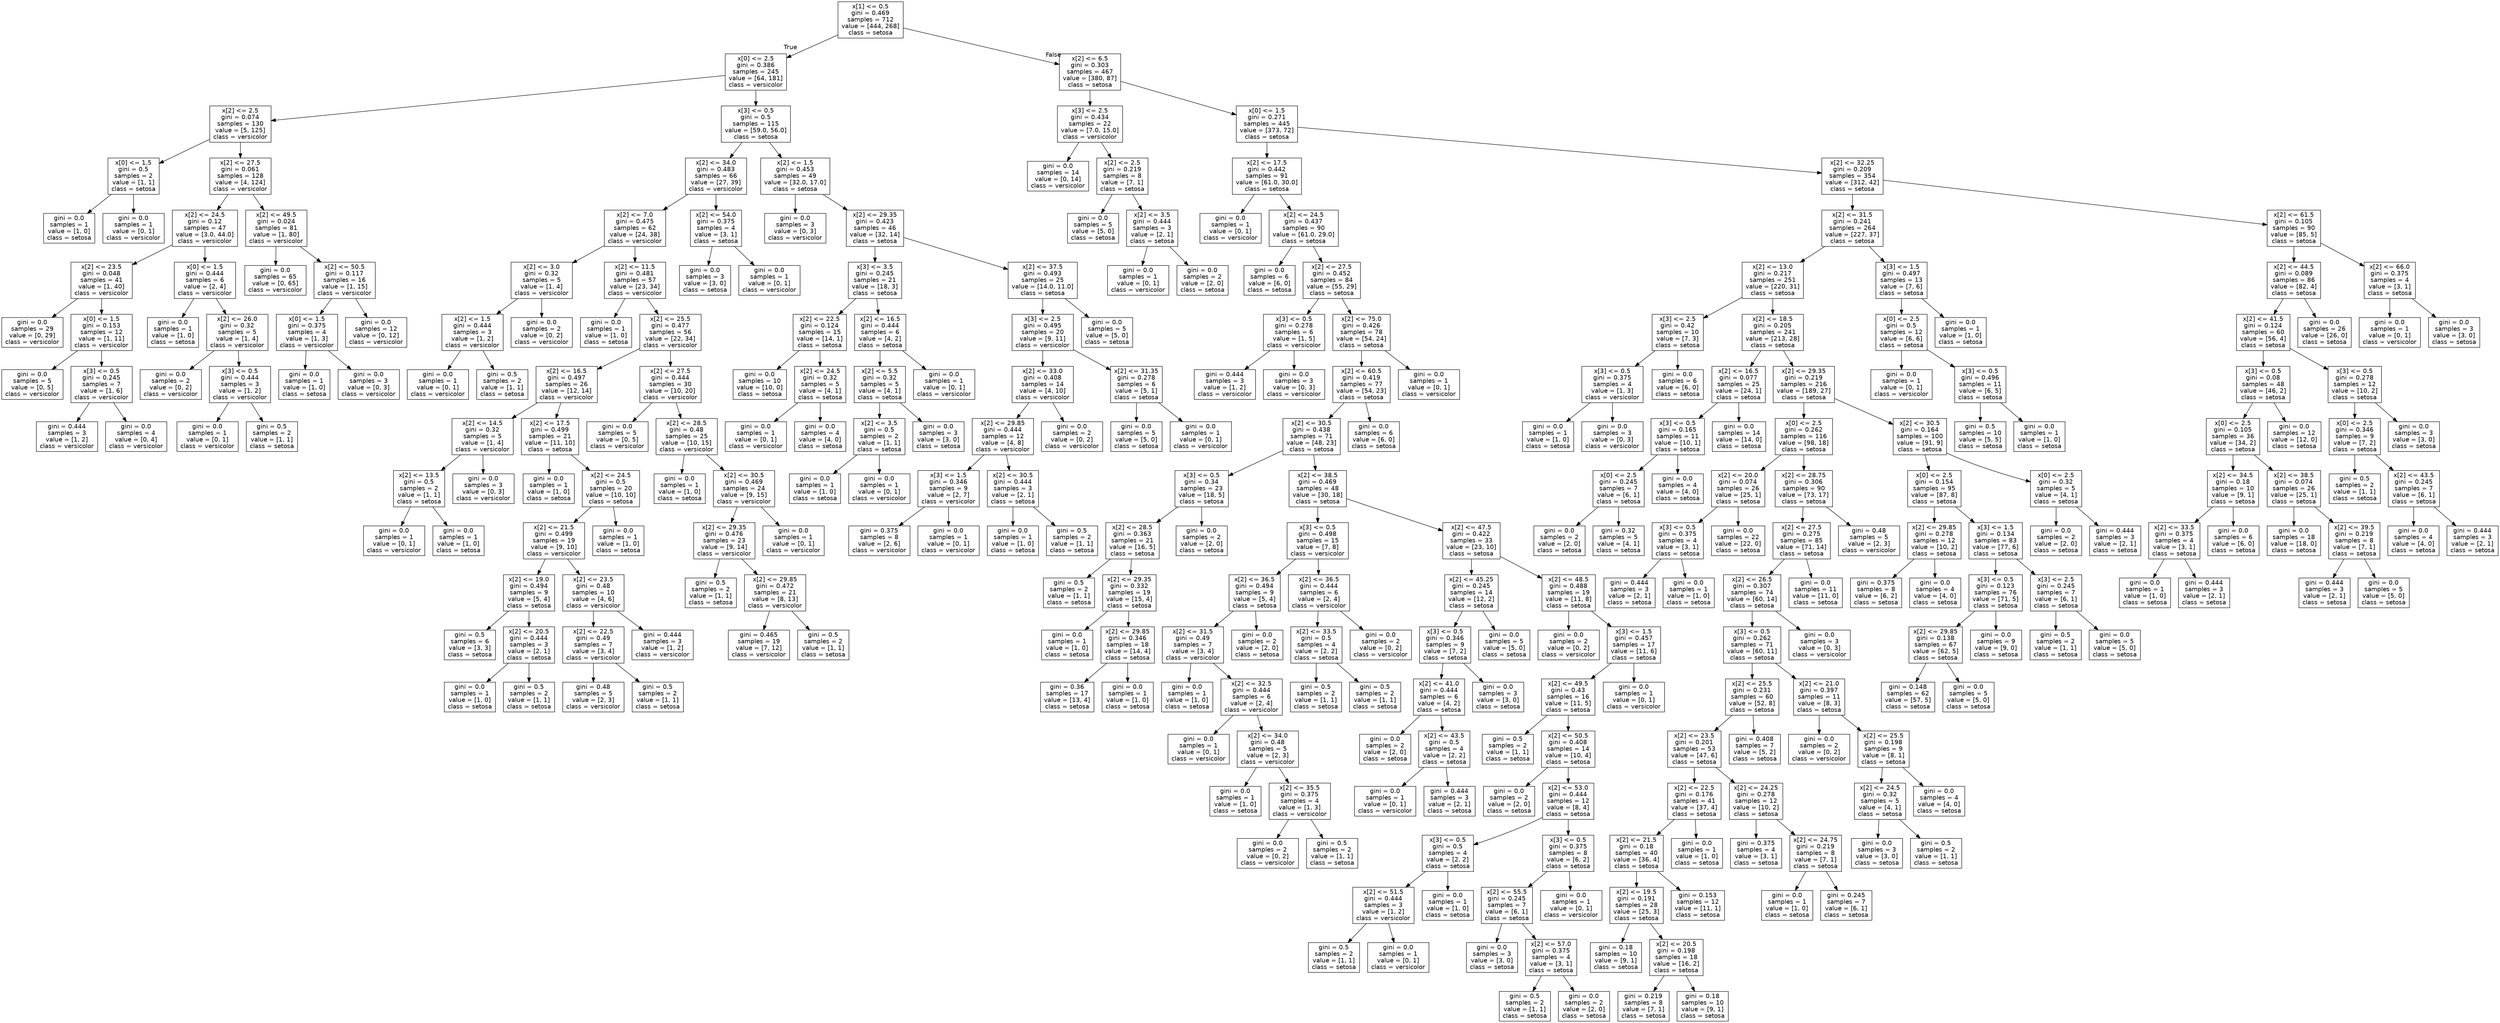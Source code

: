 digraph Tree {
node [shape=box, fontname="helvetica"] ;
edge [fontname="helvetica"] ;
0 [label="x[1] <= 0.5\ngini = 0.469\nsamples = 712\nvalue = [444, 268]\nclass = setosa"] ;
1 [label="x[0] <= 2.5\ngini = 0.386\nsamples = 245\nvalue = [64, 181]\nclass = versicolor"] ;
0 -> 1 [labeldistance=2.5, labelangle=45, headlabel="True"] ;
2 [label="x[2] <= 2.5\ngini = 0.074\nsamples = 130\nvalue = [5, 125]\nclass = versicolor"] ;
1 -> 2 ;
3 [label="x[0] <= 1.5\ngini = 0.5\nsamples = 2\nvalue = [1, 1]\nclass = setosa"] ;
2 -> 3 ;
4 [label="gini = 0.0\nsamples = 1\nvalue = [1, 0]\nclass = setosa"] ;
3 -> 4 ;
5 [label="gini = 0.0\nsamples = 1\nvalue = [0, 1]\nclass = versicolor"] ;
3 -> 5 ;
6 [label="x[2] <= 27.5\ngini = 0.061\nsamples = 128\nvalue = [4, 124]\nclass = versicolor"] ;
2 -> 6 ;
7 [label="x[2] <= 24.5\ngini = 0.12\nsamples = 47\nvalue = [3.0, 44.0]\nclass = versicolor"] ;
6 -> 7 ;
8 [label="x[2] <= 23.5\ngini = 0.048\nsamples = 41\nvalue = [1, 40]\nclass = versicolor"] ;
7 -> 8 ;
9 [label="gini = 0.0\nsamples = 29\nvalue = [0, 29]\nclass = versicolor"] ;
8 -> 9 ;
10 [label="x[0] <= 1.5\ngini = 0.153\nsamples = 12\nvalue = [1, 11]\nclass = versicolor"] ;
8 -> 10 ;
11 [label="gini = 0.0\nsamples = 5\nvalue = [0, 5]\nclass = versicolor"] ;
10 -> 11 ;
12 [label="x[3] <= 0.5\ngini = 0.245\nsamples = 7\nvalue = [1, 6]\nclass = versicolor"] ;
10 -> 12 ;
13 [label="gini = 0.444\nsamples = 3\nvalue = [1, 2]\nclass = versicolor"] ;
12 -> 13 ;
14 [label="gini = 0.0\nsamples = 4\nvalue = [0, 4]\nclass = versicolor"] ;
12 -> 14 ;
15 [label="x[0] <= 1.5\ngini = 0.444\nsamples = 6\nvalue = [2, 4]\nclass = versicolor"] ;
7 -> 15 ;
16 [label="gini = 0.0\nsamples = 1\nvalue = [1, 0]\nclass = setosa"] ;
15 -> 16 ;
17 [label="x[2] <= 26.0\ngini = 0.32\nsamples = 5\nvalue = [1, 4]\nclass = versicolor"] ;
15 -> 17 ;
18 [label="gini = 0.0\nsamples = 2\nvalue = [0, 2]\nclass = versicolor"] ;
17 -> 18 ;
19 [label="x[3] <= 0.5\ngini = 0.444\nsamples = 3\nvalue = [1, 2]\nclass = versicolor"] ;
17 -> 19 ;
20 [label="gini = 0.0\nsamples = 1\nvalue = [0, 1]\nclass = versicolor"] ;
19 -> 20 ;
21 [label="gini = 0.5\nsamples = 2\nvalue = [1, 1]\nclass = setosa"] ;
19 -> 21 ;
22 [label="x[2] <= 49.5\ngini = 0.024\nsamples = 81\nvalue = [1, 80]\nclass = versicolor"] ;
6 -> 22 ;
23 [label="gini = 0.0\nsamples = 65\nvalue = [0, 65]\nclass = versicolor"] ;
22 -> 23 ;
24 [label="x[2] <= 50.5\ngini = 0.117\nsamples = 16\nvalue = [1, 15]\nclass = versicolor"] ;
22 -> 24 ;
25 [label="x[0] <= 1.5\ngini = 0.375\nsamples = 4\nvalue = [1, 3]\nclass = versicolor"] ;
24 -> 25 ;
26 [label="gini = 0.0\nsamples = 1\nvalue = [1, 0]\nclass = setosa"] ;
25 -> 26 ;
27 [label="gini = 0.0\nsamples = 3\nvalue = [0, 3]\nclass = versicolor"] ;
25 -> 27 ;
28 [label="gini = 0.0\nsamples = 12\nvalue = [0, 12]\nclass = versicolor"] ;
24 -> 28 ;
29 [label="x[3] <= 0.5\ngini = 0.5\nsamples = 115\nvalue = [59.0, 56.0]\nclass = setosa"] ;
1 -> 29 ;
30 [label="x[2] <= 34.0\ngini = 0.483\nsamples = 66\nvalue = [27, 39]\nclass = versicolor"] ;
29 -> 30 ;
31 [label="x[2] <= 7.0\ngini = 0.475\nsamples = 62\nvalue = [24, 38]\nclass = versicolor"] ;
30 -> 31 ;
32 [label="x[2] <= 3.0\ngini = 0.32\nsamples = 5\nvalue = [1, 4]\nclass = versicolor"] ;
31 -> 32 ;
33 [label="x[2] <= 1.5\ngini = 0.444\nsamples = 3\nvalue = [1, 2]\nclass = versicolor"] ;
32 -> 33 ;
34 [label="gini = 0.0\nsamples = 1\nvalue = [0, 1]\nclass = versicolor"] ;
33 -> 34 ;
35 [label="gini = 0.5\nsamples = 2\nvalue = [1, 1]\nclass = setosa"] ;
33 -> 35 ;
36 [label="gini = 0.0\nsamples = 2\nvalue = [0, 2]\nclass = versicolor"] ;
32 -> 36 ;
37 [label="x[2] <= 11.5\ngini = 0.481\nsamples = 57\nvalue = [23, 34]\nclass = versicolor"] ;
31 -> 37 ;
38 [label="gini = 0.0\nsamples = 1\nvalue = [1, 0]\nclass = setosa"] ;
37 -> 38 ;
39 [label="x[2] <= 25.5\ngini = 0.477\nsamples = 56\nvalue = [22, 34]\nclass = versicolor"] ;
37 -> 39 ;
40 [label="x[2] <= 16.5\ngini = 0.497\nsamples = 26\nvalue = [12, 14]\nclass = versicolor"] ;
39 -> 40 ;
41 [label="x[2] <= 14.5\ngini = 0.32\nsamples = 5\nvalue = [1, 4]\nclass = versicolor"] ;
40 -> 41 ;
42 [label="x[2] <= 13.5\ngini = 0.5\nsamples = 2\nvalue = [1, 1]\nclass = setosa"] ;
41 -> 42 ;
43 [label="gini = 0.0\nsamples = 1\nvalue = [0, 1]\nclass = versicolor"] ;
42 -> 43 ;
44 [label="gini = 0.0\nsamples = 1\nvalue = [1, 0]\nclass = setosa"] ;
42 -> 44 ;
45 [label="gini = 0.0\nsamples = 3\nvalue = [0, 3]\nclass = versicolor"] ;
41 -> 45 ;
46 [label="x[2] <= 17.5\ngini = 0.499\nsamples = 21\nvalue = [11, 10]\nclass = setosa"] ;
40 -> 46 ;
47 [label="gini = 0.0\nsamples = 1\nvalue = [1, 0]\nclass = setosa"] ;
46 -> 47 ;
48 [label="x[2] <= 24.5\ngini = 0.5\nsamples = 20\nvalue = [10, 10]\nclass = setosa"] ;
46 -> 48 ;
49 [label="x[2] <= 21.5\ngini = 0.499\nsamples = 19\nvalue = [9, 10]\nclass = versicolor"] ;
48 -> 49 ;
50 [label="x[2] <= 19.0\ngini = 0.494\nsamples = 9\nvalue = [5, 4]\nclass = setosa"] ;
49 -> 50 ;
51 [label="gini = 0.5\nsamples = 6\nvalue = [3, 3]\nclass = setosa"] ;
50 -> 51 ;
52 [label="x[2] <= 20.5\ngini = 0.444\nsamples = 3\nvalue = [2, 1]\nclass = setosa"] ;
50 -> 52 ;
53 [label="gini = 0.0\nsamples = 1\nvalue = [1, 0]\nclass = setosa"] ;
52 -> 53 ;
54 [label="gini = 0.5\nsamples = 2\nvalue = [1, 1]\nclass = setosa"] ;
52 -> 54 ;
55 [label="x[2] <= 23.5\ngini = 0.48\nsamples = 10\nvalue = [4, 6]\nclass = versicolor"] ;
49 -> 55 ;
56 [label="x[2] <= 22.5\ngini = 0.49\nsamples = 7\nvalue = [3, 4]\nclass = versicolor"] ;
55 -> 56 ;
57 [label="gini = 0.48\nsamples = 5\nvalue = [2, 3]\nclass = versicolor"] ;
56 -> 57 ;
58 [label="gini = 0.5\nsamples = 2\nvalue = [1, 1]\nclass = setosa"] ;
56 -> 58 ;
59 [label="gini = 0.444\nsamples = 3\nvalue = [1, 2]\nclass = versicolor"] ;
55 -> 59 ;
60 [label="gini = 0.0\nsamples = 1\nvalue = [1, 0]\nclass = setosa"] ;
48 -> 60 ;
61 [label="x[2] <= 27.5\ngini = 0.444\nsamples = 30\nvalue = [10, 20]\nclass = versicolor"] ;
39 -> 61 ;
62 [label="gini = 0.0\nsamples = 5\nvalue = [0, 5]\nclass = versicolor"] ;
61 -> 62 ;
63 [label="x[2] <= 28.5\ngini = 0.48\nsamples = 25\nvalue = [10, 15]\nclass = versicolor"] ;
61 -> 63 ;
64 [label="gini = 0.0\nsamples = 1\nvalue = [1, 0]\nclass = setosa"] ;
63 -> 64 ;
65 [label="x[2] <= 30.5\ngini = 0.469\nsamples = 24\nvalue = [9, 15]\nclass = versicolor"] ;
63 -> 65 ;
66 [label="x[2] <= 29.35\ngini = 0.476\nsamples = 23\nvalue = [9, 14]\nclass = versicolor"] ;
65 -> 66 ;
67 [label="gini = 0.5\nsamples = 2\nvalue = [1, 1]\nclass = setosa"] ;
66 -> 67 ;
68 [label="x[2] <= 29.85\ngini = 0.472\nsamples = 21\nvalue = [8, 13]\nclass = versicolor"] ;
66 -> 68 ;
69 [label="gini = 0.465\nsamples = 19\nvalue = [7, 12]\nclass = versicolor"] ;
68 -> 69 ;
70 [label="gini = 0.5\nsamples = 2\nvalue = [1, 1]\nclass = setosa"] ;
68 -> 70 ;
71 [label="gini = 0.0\nsamples = 1\nvalue = [0, 1]\nclass = versicolor"] ;
65 -> 71 ;
72 [label="x[2] <= 54.0\ngini = 0.375\nsamples = 4\nvalue = [3, 1]\nclass = setosa"] ;
30 -> 72 ;
73 [label="gini = 0.0\nsamples = 3\nvalue = [3, 0]\nclass = setosa"] ;
72 -> 73 ;
74 [label="gini = 0.0\nsamples = 1\nvalue = [0, 1]\nclass = versicolor"] ;
72 -> 74 ;
75 [label="x[2] <= 1.5\ngini = 0.453\nsamples = 49\nvalue = [32.0, 17.0]\nclass = setosa"] ;
29 -> 75 ;
76 [label="gini = 0.0\nsamples = 3\nvalue = [0, 3]\nclass = versicolor"] ;
75 -> 76 ;
77 [label="x[2] <= 29.35\ngini = 0.423\nsamples = 46\nvalue = [32, 14]\nclass = setosa"] ;
75 -> 77 ;
78 [label="x[3] <= 3.5\ngini = 0.245\nsamples = 21\nvalue = [18, 3]\nclass = setosa"] ;
77 -> 78 ;
79 [label="x[2] <= 22.5\ngini = 0.124\nsamples = 15\nvalue = [14, 1]\nclass = setosa"] ;
78 -> 79 ;
80 [label="gini = 0.0\nsamples = 10\nvalue = [10, 0]\nclass = setosa"] ;
79 -> 80 ;
81 [label="x[2] <= 24.5\ngini = 0.32\nsamples = 5\nvalue = [4, 1]\nclass = setosa"] ;
79 -> 81 ;
82 [label="gini = 0.0\nsamples = 1\nvalue = [0, 1]\nclass = versicolor"] ;
81 -> 82 ;
83 [label="gini = 0.0\nsamples = 4\nvalue = [4, 0]\nclass = setosa"] ;
81 -> 83 ;
84 [label="x[2] <= 16.5\ngini = 0.444\nsamples = 6\nvalue = [4, 2]\nclass = setosa"] ;
78 -> 84 ;
85 [label="x[2] <= 5.5\ngini = 0.32\nsamples = 5\nvalue = [4, 1]\nclass = setosa"] ;
84 -> 85 ;
86 [label="x[2] <= 3.5\ngini = 0.5\nsamples = 2\nvalue = [1, 1]\nclass = setosa"] ;
85 -> 86 ;
87 [label="gini = 0.0\nsamples = 1\nvalue = [1, 0]\nclass = setosa"] ;
86 -> 87 ;
88 [label="gini = 0.0\nsamples = 1\nvalue = [0, 1]\nclass = versicolor"] ;
86 -> 88 ;
89 [label="gini = 0.0\nsamples = 3\nvalue = [3, 0]\nclass = setosa"] ;
85 -> 89 ;
90 [label="gini = 0.0\nsamples = 1\nvalue = [0, 1]\nclass = versicolor"] ;
84 -> 90 ;
91 [label="x[2] <= 37.5\ngini = 0.493\nsamples = 25\nvalue = [14.0, 11.0]\nclass = setosa"] ;
77 -> 91 ;
92 [label="x[3] <= 2.5\ngini = 0.495\nsamples = 20\nvalue = [9, 11]\nclass = versicolor"] ;
91 -> 92 ;
93 [label="x[2] <= 33.0\ngini = 0.408\nsamples = 14\nvalue = [4, 10]\nclass = versicolor"] ;
92 -> 93 ;
94 [label="x[2] <= 29.85\ngini = 0.444\nsamples = 12\nvalue = [4, 8]\nclass = versicolor"] ;
93 -> 94 ;
95 [label="x[3] <= 1.5\ngini = 0.346\nsamples = 9\nvalue = [2, 7]\nclass = versicolor"] ;
94 -> 95 ;
96 [label="gini = 0.375\nsamples = 8\nvalue = [2, 6]\nclass = versicolor"] ;
95 -> 96 ;
97 [label="gini = 0.0\nsamples = 1\nvalue = [0, 1]\nclass = versicolor"] ;
95 -> 97 ;
98 [label="x[2] <= 30.5\ngini = 0.444\nsamples = 3\nvalue = [2, 1]\nclass = setosa"] ;
94 -> 98 ;
99 [label="gini = 0.0\nsamples = 1\nvalue = [1, 0]\nclass = setosa"] ;
98 -> 99 ;
100 [label="gini = 0.5\nsamples = 2\nvalue = [1, 1]\nclass = setosa"] ;
98 -> 100 ;
101 [label="gini = 0.0\nsamples = 2\nvalue = [0, 2]\nclass = versicolor"] ;
93 -> 101 ;
102 [label="x[2] <= 31.35\ngini = 0.278\nsamples = 6\nvalue = [5, 1]\nclass = setosa"] ;
92 -> 102 ;
103 [label="gini = 0.0\nsamples = 5\nvalue = [5, 0]\nclass = setosa"] ;
102 -> 103 ;
104 [label="gini = 0.0\nsamples = 1\nvalue = [0, 1]\nclass = versicolor"] ;
102 -> 104 ;
105 [label="gini = 0.0\nsamples = 5\nvalue = [5, 0]\nclass = setosa"] ;
91 -> 105 ;
106 [label="x[2] <= 6.5\ngini = 0.303\nsamples = 467\nvalue = [380, 87]\nclass = setosa"] ;
0 -> 106 [labeldistance=2.5, labelangle=-45, headlabel="False"] ;
107 [label="x[3] <= 2.5\ngini = 0.434\nsamples = 22\nvalue = [7.0, 15.0]\nclass = versicolor"] ;
106 -> 107 ;
108 [label="gini = 0.0\nsamples = 14\nvalue = [0, 14]\nclass = versicolor"] ;
107 -> 108 ;
109 [label="x[2] <= 2.5\ngini = 0.219\nsamples = 8\nvalue = [7, 1]\nclass = setosa"] ;
107 -> 109 ;
110 [label="gini = 0.0\nsamples = 5\nvalue = [5, 0]\nclass = setosa"] ;
109 -> 110 ;
111 [label="x[2] <= 3.5\ngini = 0.444\nsamples = 3\nvalue = [2, 1]\nclass = setosa"] ;
109 -> 111 ;
112 [label="gini = 0.0\nsamples = 1\nvalue = [0, 1]\nclass = versicolor"] ;
111 -> 112 ;
113 [label="gini = 0.0\nsamples = 2\nvalue = [2, 0]\nclass = setosa"] ;
111 -> 113 ;
114 [label="x[0] <= 1.5\ngini = 0.271\nsamples = 445\nvalue = [373, 72]\nclass = setosa"] ;
106 -> 114 ;
115 [label="x[2] <= 17.5\ngini = 0.442\nsamples = 91\nvalue = [61.0, 30.0]\nclass = setosa"] ;
114 -> 115 ;
116 [label="gini = 0.0\nsamples = 1\nvalue = [0, 1]\nclass = versicolor"] ;
115 -> 116 ;
117 [label="x[2] <= 24.5\ngini = 0.437\nsamples = 90\nvalue = [61.0, 29.0]\nclass = setosa"] ;
115 -> 117 ;
118 [label="gini = 0.0\nsamples = 6\nvalue = [6, 0]\nclass = setosa"] ;
117 -> 118 ;
119 [label="x[2] <= 27.5\ngini = 0.452\nsamples = 84\nvalue = [55, 29]\nclass = setosa"] ;
117 -> 119 ;
120 [label="x[3] <= 0.5\ngini = 0.278\nsamples = 6\nvalue = [1, 5]\nclass = versicolor"] ;
119 -> 120 ;
121 [label="gini = 0.444\nsamples = 3\nvalue = [1, 2]\nclass = versicolor"] ;
120 -> 121 ;
122 [label="gini = 0.0\nsamples = 3\nvalue = [0, 3]\nclass = versicolor"] ;
120 -> 122 ;
123 [label="x[2] <= 75.0\ngini = 0.426\nsamples = 78\nvalue = [54, 24]\nclass = setosa"] ;
119 -> 123 ;
124 [label="x[2] <= 60.5\ngini = 0.419\nsamples = 77\nvalue = [54, 23]\nclass = setosa"] ;
123 -> 124 ;
125 [label="x[2] <= 30.5\ngini = 0.438\nsamples = 71\nvalue = [48, 23]\nclass = setosa"] ;
124 -> 125 ;
126 [label="x[3] <= 0.5\ngini = 0.34\nsamples = 23\nvalue = [18, 5]\nclass = setosa"] ;
125 -> 126 ;
127 [label="x[2] <= 28.5\ngini = 0.363\nsamples = 21\nvalue = [16, 5]\nclass = setosa"] ;
126 -> 127 ;
128 [label="gini = 0.5\nsamples = 2\nvalue = [1, 1]\nclass = setosa"] ;
127 -> 128 ;
129 [label="x[2] <= 29.35\ngini = 0.332\nsamples = 19\nvalue = [15, 4]\nclass = setosa"] ;
127 -> 129 ;
130 [label="gini = 0.0\nsamples = 1\nvalue = [1, 0]\nclass = setosa"] ;
129 -> 130 ;
131 [label="x[2] <= 29.85\ngini = 0.346\nsamples = 18\nvalue = [14, 4]\nclass = setosa"] ;
129 -> 131 ;
132 [label="gini = 0.36\nsamples = 17\nvalue = [13, 4]\nclass = setosa"] ;
131 -> 132 ;
133 [label="gini = 0.0\nsamples = 1\nvalue = [1, 0]\nclass = setosa"] ;
131 -> 133 ;
134 [label="gini = 0.0\nsamples = 2\nvalue = [2, 0]\nclass = setosa"] ;
126 -> 134 ;
135 [label="x[2] <= 38.5\ngini = 0.469\nsamples = 48\nvalue = [30, 18]\nclass = setosa"] ;
125 -> 135 ;
136 [label="x[3] <= 0.5\ngini = 0.498\nsamples = 15\nvalue = [7, 8]\nclass = versicolor"] ;
135 -> 136 ;
137 [label="x[2] <= 36.5\ngini = 0.494\nsamples = 9\nvalue = [5, 4]\nclass = setosa"] ;
136 -> 137 ;
138 [label="x[2] <= 31.5\ngini = 0.49\nsamples = 7\nvalue = [3, 4]\nclass = versicolor"] ;
137 -> 138 ;
139 [label="gini = 0.0\nsamples = 1\nvalue = [1, 0]\nclass = setosa"] ;
138 -> 139 ;
140 [label="x[2] <= 32.5\ngini = 0.444\nsamples = 6\nvalue = [2, 4]\nclass = versicolor"] ;
138 -> 140 ;
141 [label="gini = 0.0\nsamples = 1\nvalue = [0, 1]\nclass = versicolor"] ;
140 -> 141 ;
142 [label="x[2] <= 34.0\ngini = 0.48\nsamples = 5\nvalue = [2, 3]\nclass = versicolor"] ;
140 -> 142 ;
143 [label="gini = 0.0\nsamples = 1\nvalue = [1, 0]\nclass = setosa"] ;
142 -> 143 ;
144 [label="x[2] <= 35.5\ngini = 0.375\nsamples = 4\nvalue = [1, 3]\nclass = versicolor"] ;
142 -> 144 ;
145 [label="gini = 0.0\nsamples = 2\nvalue = [0, 2]\nclass = versicolor"] ;
144 -> 145 ;
146 [label="gini = 0.5\nsamples = 2\nvalue = [1, 1]\nclass = setosa"] ;
144 -> 146 ;
147 [label="gini = 0.0\nsamples = 2\nvalue = [2, 0]\nclass = setosa"] ;
137 -> 147 ;
148 [label="x[2] <= 36.5\ngini = 0.444\nsamples = 6\nvalue = [2, 4]\nclass = versicolor"] ;
136 -> 148 ;
149 [label="x[2] <= 33.5\ngini = 0.5\nsamples = 4\nvalue = [2, 2]\nclass = setosa"] ;
148 -> 149 ;
150 [label="gini = 0.5\nsamples = 2\nvalue = [1, 1]\nclass = setosa"] ;
149 -> 150 ;
151 [label="gini = 0.5\nsamples = 2\nvalue = [1, 1]\nclass = setosa"] ;
149 -> 151 ;
152 [label="gini = 0.0\nsamples = 2\nvalue = [0, 2]\nclass = versicolor"] ;
148 -> 152 ;
153 [label="x[2] <= 47.5\ngini = 0.422\nsamples = 33\nvalue = [23, 10]\nclass = setosa"] ;
135 -> 153 ;
154 [label="x[2] <= 45.25\ngini = 0.245\nsamples = 14\nvalue = [12, 2]\nclass = setosa"] ;
153 -> 154 ;
155 [label="x[3] <= 0.5\ngini = 0.346\nsamples = 9\nvalue = [7, 2]\nclass = setosa"] ;
154 -> 155 ;
156 [label="x[2] <= 41.0\ngini = 0.444\nsamples = 6\nvalue = [4, 2]\nclass = setosa"] ;
155 -> 156 ;
157 [label="gini = 0.0\nsamples = 2\nvalue = [2, 0]\nclass = setosa"] ;
156 -> 157 ;
158 [label="x[2] <= 43.5\ngini = 0.5\nsamples = 4\nvalue = [2, 2]\nclass = setosa"] ;
156 -> 158 ;
159 [label="gini = 0.0\nsamples = 1\nvalue = [0, 1]\nclass = versicolor"] ;
158 -> 159 ;
160 [label="gini = 0.444\nsamples = 3\nvalue = [2, 1]\nclass = setosa"] ;
158 -> 160 ;
161 [label="gini = 0.0\nsamples = 3\nvalue = [3, 0]\nclass = setosa"] ;
155 -> 161 ;
162 [label="gini = 0.0\nsamples = 5\nvalue = [5, 0]\nclass = setosa"] ;
154 -> 162 ;
163 [label="x[2] <= 48.5\ngini = 0.488\nsamples = 19\nvalue = [11, 8]\nclass = setosa"] ;
153 -> 163 ;
164 [label="gini = 0.0\nsamples = 2\nvalue = [0, 2]\nclass = versicolor"] ;
163 -> 164 ;
165 [label="x[3] <= 1.5\ngini = 0.457\nsamples = 17\nvalue = [11, 6]\nclass = setosa"] ;
163 -> 165 ;
166 [label="x[2] <= 49.5\ngini = 0.43\nsamples = 16\nvalue = [11, 5]\nclass = setosa"] ;
165 -> 166 ;
167 [label="gini = 0.5\nsamples = 2\nvalue = [1, 1]\nclass = setosa"] ;
166 -> 167 ;
168 [label="x[2] <= 50.5\ngini = 0.408\nsamples = 14\nvalue = [10, 4]\nclass = setosa"] ;
166 -> 168 ;
169 [label="gini = 0.0\nsamples = 2\nvalue = [2, 0]\nclass = setosa"] ;
168 -> 169 ;
170 [label="x[2] <= 53.0\ngini = 0.444\nsamples = 12\nvalue = [8, 4]\nclass = setosa"] ;
168 -> 170 ;
171 [label="x[3] <= 0.5\ngini = 0.5\nsamples = 4\nvalue = [2, 2]\nclass = setosa"] ;
170 -> 171 ;
172 [label="x[2] <= 51.5\ngini = 0.444\nsamples = 3\nvalue = [1, 2]\nclass = versicolor"] ;
171 -> 172 ;
173 [label="gini = 0.5\nsamples = 2\nvalue = [1, 1]\nclass = setosa"] ;
172 -> 173 ;
174 [label="gini = 0.0\nsamples = 1\nvalue = [0, 1]\nclass = versicolor"] ;
172 -> 174 ;
175 [label="gini = 0.0\nsamples = 1\nvalue = [1, 0]\nclass = setosa"] ;
171 -> 175 ;
176 [label="x[3] <= 0.5\ngini = 0.375\nsamples = 8\nvalue = [6, 2]\nclass = setosa"] ;
170 -> 176 ;
177 [label="x[2] <= 55.5\ngini = 0.245\nsamples = 7\nvalue = [6, 1]\nclass = setosa"] ;
176 -> 177 ;
178 [label="gini = 0.0\nsamples = 3\nvalue = [3, 0]\nclass = setosa"] ;
177 -> 178 ;
179 [label="x[2] <= 57.0\ngini = 0.375\nsamples = 4\nvalue = [3, 1]\nclass = setosa"] ;
177 -> 179 ;
180 [label="gini = 0.5\nsamples = 2\nvalue = [1, 1]\nclass = setosa"] ;
179 -> 180 ;
181 [label="gini = 0.0\nsamples = 2\nvalue = [2, 0]\nclass = setosa"] ;
179 -> 181 ;
182 [label="gini = 0.0\nsamples = 1\nvalue = [0, 1]\nclass = versicolor"] ;
176 -> 182 ;
183 [label="gini = 0.0\nsamples = 1\nvalue = [0, 1]\nclass = versicolor"] ;
165 -> 183 ;
184 [label="gini = 0.0\nsamples = 6\nvalue = [6, 0]\nclass = setosa"] ;
124 -> 184 ;
185 [label="gini = 0.0\nsamples = 1\nvalue = [0, 1]\nclass = versicolor"] ;
123 -> 185 ;
186 [label="x[2] <= 32.25\ngini = 0.209\nsamples = 354\nvalue = [312, 42]\nclass = setosa"] ;
114 -> 186 ;
187 [label="x[2] <= 31.5\ngini = 0.241\nsamples = 264\nvalue = [227, 37]\nclass = setosa"] ;
186 -> 187 ;
188 [label="x[2] <= 13.0\ngini = 0.217\nsamples = 251\nvalue = [220, 31]\nclass = setosa"] ;
187 -> 188 ;
189 [label="x[3] <= 2.5\ngini = 0.42\nsamples = 10\nvalue = [7, 3]\nclass = setosa"] ;
188 -> 189 ;
190 [label="x[3] <= 0.5\ngini = 0.375\nsamples = 4\nvalue = [1, 3]\nclass = versicolor"] ;
189 -> 190 ;
191 [label="gini = 0.0\nsamples = 1\nvalue = [1, 0]\nclass = setosa"] ;
190 -> 191 ;
192 [label="gini = 0.0\nsamples = 3\nvalue = [0, 3]\nclass = versicolor"] ;
190 -> 192 ;
193 [label="gini = 0.0\nsamples = 6\nvalue = [6, 0]\nclass = setosa"] ;
189 -> 193 ;
194 [label="x[2] <= 18.5\ngini = 0.205\nsamples = 241\nvalue = [213, 28]\nclass = setosa"] ;
188 -> 194 ;
195 [label="x[2] <= 16.5\ngini = 0.077\nsamples = 25\nvalue = [24, 1]\nclass = setosa"] ;
194 -> 195 ;
196 [label="x[3] <= 0.5\ngini = 0.165\nsamples = 11\nvalue = [10, 1]\nclass = setosa"] ;
195 -> 196 ;
197 [label="x[0] <= 2.5\ngini = 0.245\nsamples = 7\nvalue = [6, 1]\nclass = setosa"] ;
196 -> 197 ;
198 [label="gini = 0.0\nsamples = 2\nvalue = [2, 0]\nclass = setosa"] ;
197 -> 198 ;
199 [label="gini = 0.32\nsamples = 5\nvalue = [4, 1]\nclass = setosa"] ;
197 -> 199 ;
200 [label="gini = 0.0\nsamples = 4\nvalue = [4, 0]\nclass = setosa"] ;
196 -> 200 ;
201 [label="gini = 0.0\nsamples = 14\nvalue = [14, 0]\nclass = setosa"] ;
195 -> 201 ;
202 [label="x[2] <= 29.35\ngini = 0.219\nsamples = 216\nvalue = [189, 27]\nclass = setosa"] ;
194 -> 202 ;
203 [label="x[0] <= 2.5\ngini = 0.262\nsamples = 116\nvalue = [98, 18]\nclass = setosa"] ;
202 -> 203 ;
204 [label="x[2] <= 20.0\ngini = 0.074\nsamples = 26\nvalue = [25, 1]\nclass = setosa"] ;
203 -> 204 ;
205 [label="x[3] <= 0.5\ngini = 0.375\nsamples = 4\nvalue = [3, 1]\nclass = setosa"] ;
204 -> 205 ;
206 [label="gini = 0.444\nsamples = 3\nvalue = [2, 1]\nclass = setosa"] ;
205 -> 206 ;
207 [label="gini = 0.0\nsamples = 1\nvalue = [1, 0]\nclass = setosa"] ;
205 -> 207 ;
208 [label="gini = 0.0\nsamples = 22\nvalue = [22, 0]\nclass = setosa"] ;
204 -> 208 ;
209 [label="x[2] <= 28.75\ngini = 0.306\nsamples = 90\nvalue = [73, 17]\nclass = setosa"] ;
203 -> 209 ;
210 [label="x[2] <= 27.5\ngini = 0.275\nsamples = 85\nvalue = [71, 14]\nclass = setosa"] ;
209 -> 210 ;
211 [label="x[2] <= 26.5\ngini = 0.307\nsamples = 74\nvalue = [60, 14]\nclass = setosa"] ;
210 -> 211 ;
212 [label="x[3] <= 0.5\ngini = 0.262\nsamples = 71\nvalue = [60, 11]\nclass = setosa"] ;
211 -> 212 ;
213 [label="x[2] <= 25.5\ngini = 0.231\nsamples = 60\nvalue = [52, 8]\nclass = setosa"] ;
212 -> 213 ;
214 [label="x[2] <= 23.5\ngini = 0.201\nsamples = 53\nvalue = [47, 6]\nclass = setosa"] ;
213 -> 214 ;
215 [label="x[2] <= 22.5\ngini = 0.176\nsamples = 41\nvalue = [37, 4]\nclass = setosa"] ;
214 -> 215 ;
216 [label="x[2] <= 21.5\ngini = 0.18\nsamples = 40\nvalue = [36, 4]\nclass = setosa"] ;
215 -> 216 ;
217 [label="x[2] <= 19.5\ngini = 0.191\nsamples = 28\nvalue = [25, 3]\nclass = setosa"] ;
216 -> 217 ;
218 [label="gini = 0.18\nsamples = 10\nvalue = [9, 1]\nclass = setosa"] ;
217 -> 218 ;
219 [label="x[2] <= 20.5\ngini = 0.198\nsamples = 18\nvalue = [16, 2]\nclass = setosa"] ;
217 -> 219 ;
220 [label="gini = 0.219\nsamples = 8\nvalue = [7, 1]\nclass = setosa"] ;
219 -> 220 ;
221 [label="gini = 0.18\nsamples = 10\nvalue = [9, 1]\nclass = setosa"] ;
219 -> 221 ;
222 [label="gini = 0.153\nsamples = 12\nvalue = [11, 1]\nclass = setosa"] ;
216 -> 222 ;
223 [label="gini = 0.0\nsamples = 1\nvalue = [1, 0]\nclass = setosa"] ;
215 -> 223 ;
224 [label="x[2] <= 24.25\ngini = 0.278\nsamples = 12\nvalue = [10, 2]\nclass = setosa"] ;
214 -> 224 ;
225 [label="gini = 0.375\nsamples = 4\nvalue = [3, 1]\nclass = setosa"] ;
224 -> 225 ;
226 [label="x[2] <= 24.75\ngini = 0.219\nsamples = 8\nvalue = [7, 1]\nclass = setosa"] ;
224 -> 226 ;
227 [label="gini = 0.0\nsamples = 1\nvalue = [1, 0]\nclass = setosa"] ;
226 -> 227 ;
228 [label="gini = 0.245\nsamples = 7\nvalue = [6, 1]\nclass = setosa"] ;
226 -> 228 ;
229 [label="gini = 0.408\nsamples = 7\nvalue = [5, 2]\nclass = setosa"] ;
213 -> 229 ;
230 [label="x[2] <= 21.0\ngini = 0.397\nsamples = 11\nvalue = [8, 3]\nclass = setosa"] ;
212 -> 230 ;
231 [label="gini = 0.0\nsamples = 2\nvalue = [0, 2]\nclass = versicolor"] ;
230 -> 231 ;
232 [label="x[2] <= 25.5\ngini = 0.198\nsamples = 9\nvalue = [8, 1]\nclass = setosa"] ;
230 -> 232 ;
233 [label="x[2] <= 24.5\ngini = 0.32\nsamples = 5\nvalue = [4, 1]\nclass = setosa"] ;
232 -> 233 ;
234 [label="gini = 0.0\nsamples = 3\nvalue = [3, 0]\nclass = setosa"] ;
233 -> 234 ;
235 [label="gini = 0.5\nsamples = 2\nvalue = [1, 1]\nclass = setosa"] ;
233 -> 235 ;
236 [label="gini = 0.0\nsamples = 4\nvalue = [4, 0]\nclass = setosa"] ;
232 -> 236 ;
237 [label="gini = 0.0\nsamples = 3\nvalue = [0, 3]\nclass = versicolor"] ;
211 -> 237 ;
238 [label="gini = 0.0\nsamples = 11\nvalue = [11, 0]\nclass = setosa"] ;
210 -> 238 ;
239 [label="gini = 0.48\nsamples = 5\nvalue = [2, 3]\nclass = versicolor"] ;
209 -> 239 ;
240 [label="x[2] <= 30.5\ngini = 0.164\nsamples = 100\nvalue = [91, 9]\nclass = setosa"] ;
202 -> 240 ;
241 [label="x[0] <= 2.5\ngini = 0.154\nsamples = 95\nvalue = [87, 8]\nclass = setosa"] ;
240 -> 241 ;
242 [label="x[2] <= 29.85\ngini = 0.278\nsamples = 12\nvalue = [10, 2]\nclass = setosa"] ;
241 -> 242 ;
243 [label="gini = 0.375\nsamples = 8\nvalue = [6, 2]\nclass = setosa"] ;
242 -> 243 ;
244 [label="gini = 0.0\nsamples = 4\nvalue = [4, 0]\nclass = setosa"] ;
242 -> 244 ;
245 [label="x[3] <= 1.5\ngini = 0.134\nsamples = 83\nvalue = [77, 6]\nclass = setosa"] ;
241 -> 245 ;
246 [label="x[3] <= 0.5\ngini = 0.123\nsamples = 76\nvalue = [71, 5]\nclass = setosa"] ;
245 -> 246 ;
247 [label="x[2] <= 29.85\ngini = 0.138\nsamples = 67\nvalue = [62, 5]\nclass = setosa"] ;
246 -> 247 ;
248 [label="gini = 0.148\nsamples = 62\nvalue = [57, 5]\nclass = setosa"] ;
247 -> 248 ;
249 [label="gini = 0.0\nsamples = 5\nvalue = [5, 0]\nclass = setosa"] ;
247 -> 249 ;
250 [label="gini = 0.0\nsamples = 9\nvalue = [9, 0]\nclass = setosa"] ;
246 -> 250 ;
251 [label="x[3] <= 2.5\ngini = 0.245\nsamples = 7\nvalue = [6, 1]\nclass = setosa"] ;
245 -> 251 ;
252 [label="gini = 0.5\nsamples = 2\nvalue = [1, 1]\nclass = setosa"] ;
251 -> 252 ;
253 [label="gini = 0.0\nsamples = 5\nvalue = [5, 0]\nclass = setosa"] ;
251 -> 253 ;
254 [label="x[0] <= 2.5\ngini = 0.32\nsamples = 5\nvalue = [4, 1]\nclass = setosa"] ;
240 -> 254 ;
255 [label="gini = 0.0\nsamples = 2\nvalue = [2, 0]\nclass = setosa"] ;
254 -> 255 ;
256 [label="gini = 0.444\nsamples = 3\nvalue = [2, 1]\nclass = setosa"] ;
254 -> 256 ;
257 [label="x[3] <= 1.5\ngini = 0.497\nsamples = 13\nvalue = [7, 6]\nclass = setosa"] ;
187 -> 257 ;
258 [label="x[0] <= 2.5\ngini = 0.5\nsamples = 12\nvalue = [6, 6]\nclass = setosa"] ;
257 -> 258 ;
259 [label="gini = 0.0\nsamples = 1\nvalue = [0, 1]\nclass = versicolor"] ;
258 -> 259 ;
260 [label="x[3] <= 0.5\ngini = 0.496\nsamples = 11\nvalue = [6, 5]\nclass = setosa"] ;
258 -> 260 ;
261 [label="gini = 0.5\nsamples = 10\nvalue = [5, 5]\nclass = setosa"] ;
260 -> 261 ;
262 [label="gini = 0.0\nsamples = 1\nvalue = [1, 0]\nclass = setosa"] ;
260 -> 262 ;
263 [label="gini = 0.0\nsamples = 1\nvalue = [1, 0]\nclass = setosa"] ;
257 -> 263 ;
264 [label="x[2] <= 61.5\ngini = 0.105\nsamples = 90\nvalue = [85, 5]\nclass = setosa"] ;
186 -> 264 ;
265 [label="x[2] <= 44.5\ngini = 0.089\nsamples = 86\nvalue = [82, 4]\nclass = setosa"] ;
264 -> 265 ;
266 [label="x[2] <= 41.5\ngini = 0.124\nsamples = 60\nvalue = [56, 4]\nclass = setosa"] ;
265 -> 266 ;
267 [label="x[3] <= 0.5\ngini = 0.08\nsamples = 48\nvalue = [46, 2]\nclass = setosa"] ;
266 -> 267 ;
268 [label="x[0] <= 2.5\ngini = 0.105\nsamples = 36\nvalue = [34, 2]\nclass = setosa"] ;
267 -> 268 ;
269 [label="x[2] <= 34.5\ngini = 0.18\nsamples = 10\nvalue = [9, 1]\nclass = setosa"] ;
268 -> 269 ;
270 [label="x[2] <= 33.5\ngini = 0.375\nsamples = 4\nvalue = [3, 1]\nclass = setosa"] ;
269 -> 270 ;
271 [label="gini = 0.0\nsamples = 1\nvalue = [1, 0]\nclass = setosa"] ;
270 -> 271 ;
272 [label="gini = 0.444\nsamples = 3\nvalue = [2, 1]\nclass = setosa"] ;
270 -> 272 ;
273 [label="gini = 0.0\nsamples = 6\nvalue = [6, 0]\nclass = setosa"] ;
269 -> 273 ;
274 [label="x[2] <= 38.5\ngini = 0.074\nsamples = 26\nvalue = [25, 1]\nclass = setosa"] ;
268 -> 274 ;
275 [label="gini = 0.0\nsamples = 18\nvalue = [18, 0]\nclass = setosa"] ;
274 -> 275 ;
276 [label="x[2] <= 39.5\ngini = 0.219\nsamples = 8\nvalue = [7, 1]\nclass = setosa"] ;
274 -> 276 ;
277 [label="gini = 0.444\nsamples = 3\nvalue = [2, 1]\nclass = setosa"] ;
276 -> 277 ;
278 [label="gini = 0.0\nsamples = 5\nvalue = [5, 0]\nclass = setosa"] ;
276 -> 278 ;
279 [label="gini = 0.0\nsamples = 12\nvalue = [12, 0]\nclass = setosa"] ;
267 -> 279 ;
280 [label="x[3] <= 0.5\ngini = 0.278\nsamples = 12\nvalue = [10, 2]\nclass = setosa"] ;
266 -> 280 ;
281 [label="x[0] <= 2.5\ngini = 0.346\nsamples = 9\nvalue = [7, 2]\nclass = setosa"] ;
280 -> 281 ;
282 [label="gini = 0.5\nsamples = 2\nvalue = [1, 1]\nclass = setosa"] ;
281 -> 282 ;
283 [label="x[2] <= 43.5\ngini = 0.245\nsamples = 7\nvalue = [6, 1]\nclass = setosa"] ;
281 -> 283 ;
284 [label="gini = 0.0\nsamples = 4\nvalue = [4, 0]\nclass = setosa"] ;
283 -> 284 ;
285 [label="gini = 0.444\nsamples = 3\nvalue = [2, 1]\nclass = setosa"] ;
283 -> 285 ;
286 [label="gini = 0.0\nsamples = 3\nvalue = [3, 0]\nclass = setosa"] ;
280 -> 286 ;
287 [label="gini = 0.0\nsamples = 26\nvalue = [26, 0]\nclass = setosa"] ;
265 -> 287 ;
288 [label="x[2] <= 66.0\ngini = 0.375\nsamples = 4\nvalue = [3, 1]\nclass = setosa"] ;
264 -> 288 ;
289 [label="gini = 0.0\nsamples = 1\nvalue = [0, 1]\nclass = versicolor"] ;
288 -> 289 ;
290 [label="gini = 0.0\nsamples = 3\nvalue = [3, 0]\nclass = setosa"] ;
288 -> 290 ;
}